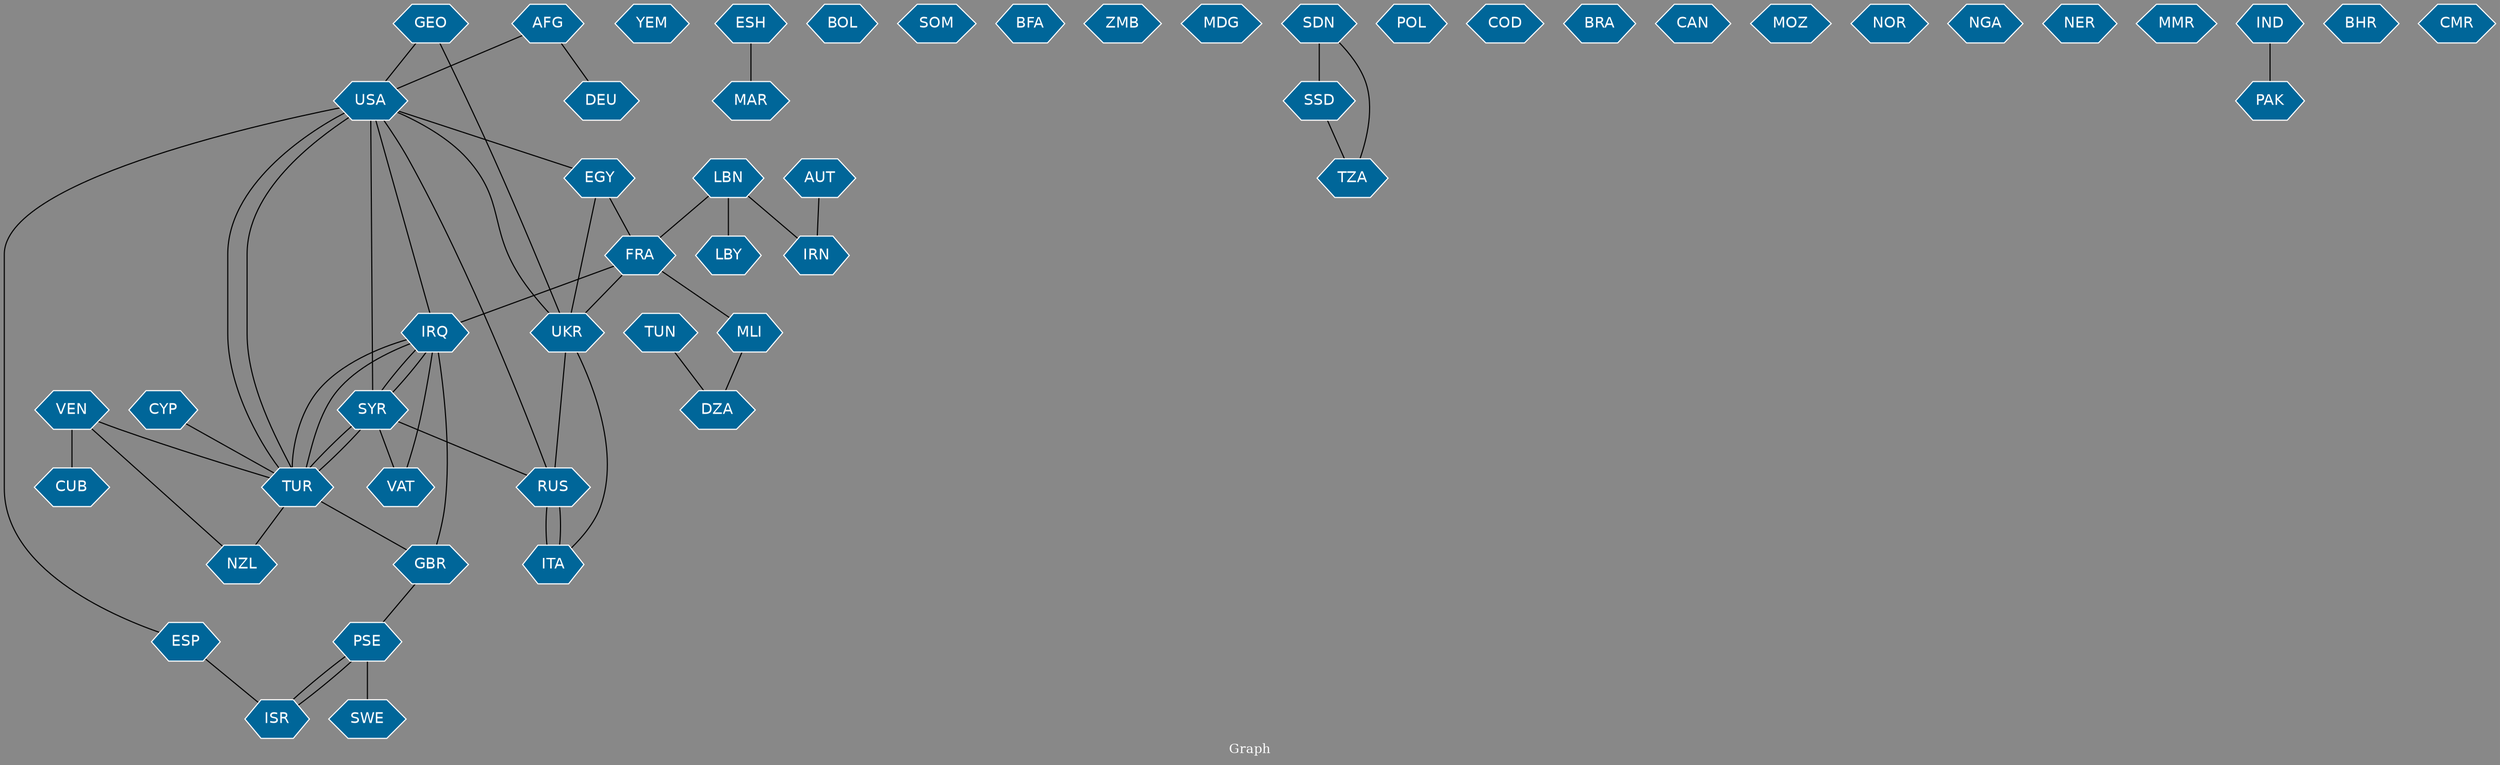 // Countries together in item graph
graph {
	graph [bgcolor="#888888" fontcolor=white fontsize=12 label="Graph" outputorder=edgesfirst overlap=prism]
	node [color=white fillcolor="#006699" fontcolor=white fontname=Helvetica shape=hexagon style=filled]
	edge [arrowhead=open color=black fontcolor=white fontname=Courier fontsize=12]
		GBR [label=GBR]
		PSE [label=PSE]
		LBY [label=LBY]
		YEM [label=YEM]
		MLI [label=MLI]
		SYR [label=SYR]
		MAR [label=MAR]
		EGY [label=EGY]
		FRA [label=FRA]
		UKR [label=UKR]
		AFG [label=AFG]
		USA [label=USA]
		BOL [label=BOL]
		TUN [label=TUN]
		TUR [label=TUR]
		SOM [label=SOM]
		BFA [label=BFA]
		ZMB [label=ZMB]
		MDG [label=MDG]
		SDN [label=SDN]
		SSD [label=SSD]
		AUT [label=AUT]
		IRN [label=IRN]
		RUS [label=RUS]
		DEU [label=DEU]
		POL [label=POL]
		VAT [label=VAT]
		IRQ [label=IRQ]
		COD [label=COD]
		DZA [label=DZA]
		BRA [label=BRA]
		SWE [label=SWE]
		CAN [label=CAN]
		MOZ [label=MOZ]
		LBN [label=LBN]
		GEO [label=GEO]
		ESH [label=ESH]
		ESP [label=ESP]
		NOR [label=NOR]
		ITA [label=ITA]
		TZA [label=TZA]
		NGA [label=NGA]
		CUB [label=CUB]
		CYP [label=CYP]
		NER [label=NER]
		MMR [label=MMR]
		VEN [label=VEN]
		NZL [label=NZL]
		ISR [label=ISR]
		IND [label=IND]
		PAK [label=PAK]
		BHR [label=BHR]
		CMR [label=CMR]
			PSE -- SWE [weight=2]
			TUR -- GBR [weight=1]
			SYR -- USA [weight=4]
			SYR -- IRQ [weight=2]
			TUR -- SYR [weight=5]
			ITA -- RUS [weight=1]
			SYR -- TUR [weight=1]
			UKR -- RUS [weight=3]
			IND -- PAK [weight=1]
			SYR -- VAT [weight=1]
			SSD -- TZA [weight=1]
			MLI -- DZA [weight=1]
			ISR -- PSE [weight=1]
			LBN -- IRN [weight=1]
			USA -- EGY [weight=1]
			SDN -- TZA [weight=1]
			VEN -- TUR [weight=1]
			VEN -- NZL [weight=1]
			ESP -- ISR [weight=1]
			IRQ -- GBR [weight=2]
			FRA -- IRQ [weight=1]
			VAT -- IRQ [weight=1]
			UKR -- ITA [weight=1]
			EGY -- UKR [weight=1]
			TUR -- IRQ [weight=1]
			ESH -- MAR [weight=1]
			TUN -- DZA [weight=1]
			AFG -- USA [weight=1]
			USA -- IRQ [weight=1]
			USA -- TUR [weight=1]
			USA -- RUS [weight=1]
			RUS -- ITA [weight=1]
			IRQ -- SYR [weight=1]
			LBN -- FRA [weight=1]
			PSE -- ISR [weight=1]
			GEO -- UKR [weight=1]
			USA -- ESP [weight=1]
			GBR -- PSE [weight=1]
			GEO -- USA [weight=1]
			SDN -- SSD [weight=3]
			TUR -- NZL [weight=1]
			SYR -- RUS [weight=1]
			LBN -- LBY [weight=2]
			AUT -- IRN [weight=1]
			TUR -- USA [weight=2]
			FRA -- MLI [weight=1]
			IRQ -- TUR [weight=1]
			FRA -- UKR [weight=1]
			USA -- UKR [weight=1]
			EGY -- FRA [weight=1]
			VEN -- CUB [weight=1]
			CYP -- TUR [weight=1]
			AFG -- DEU [weight=1]
}